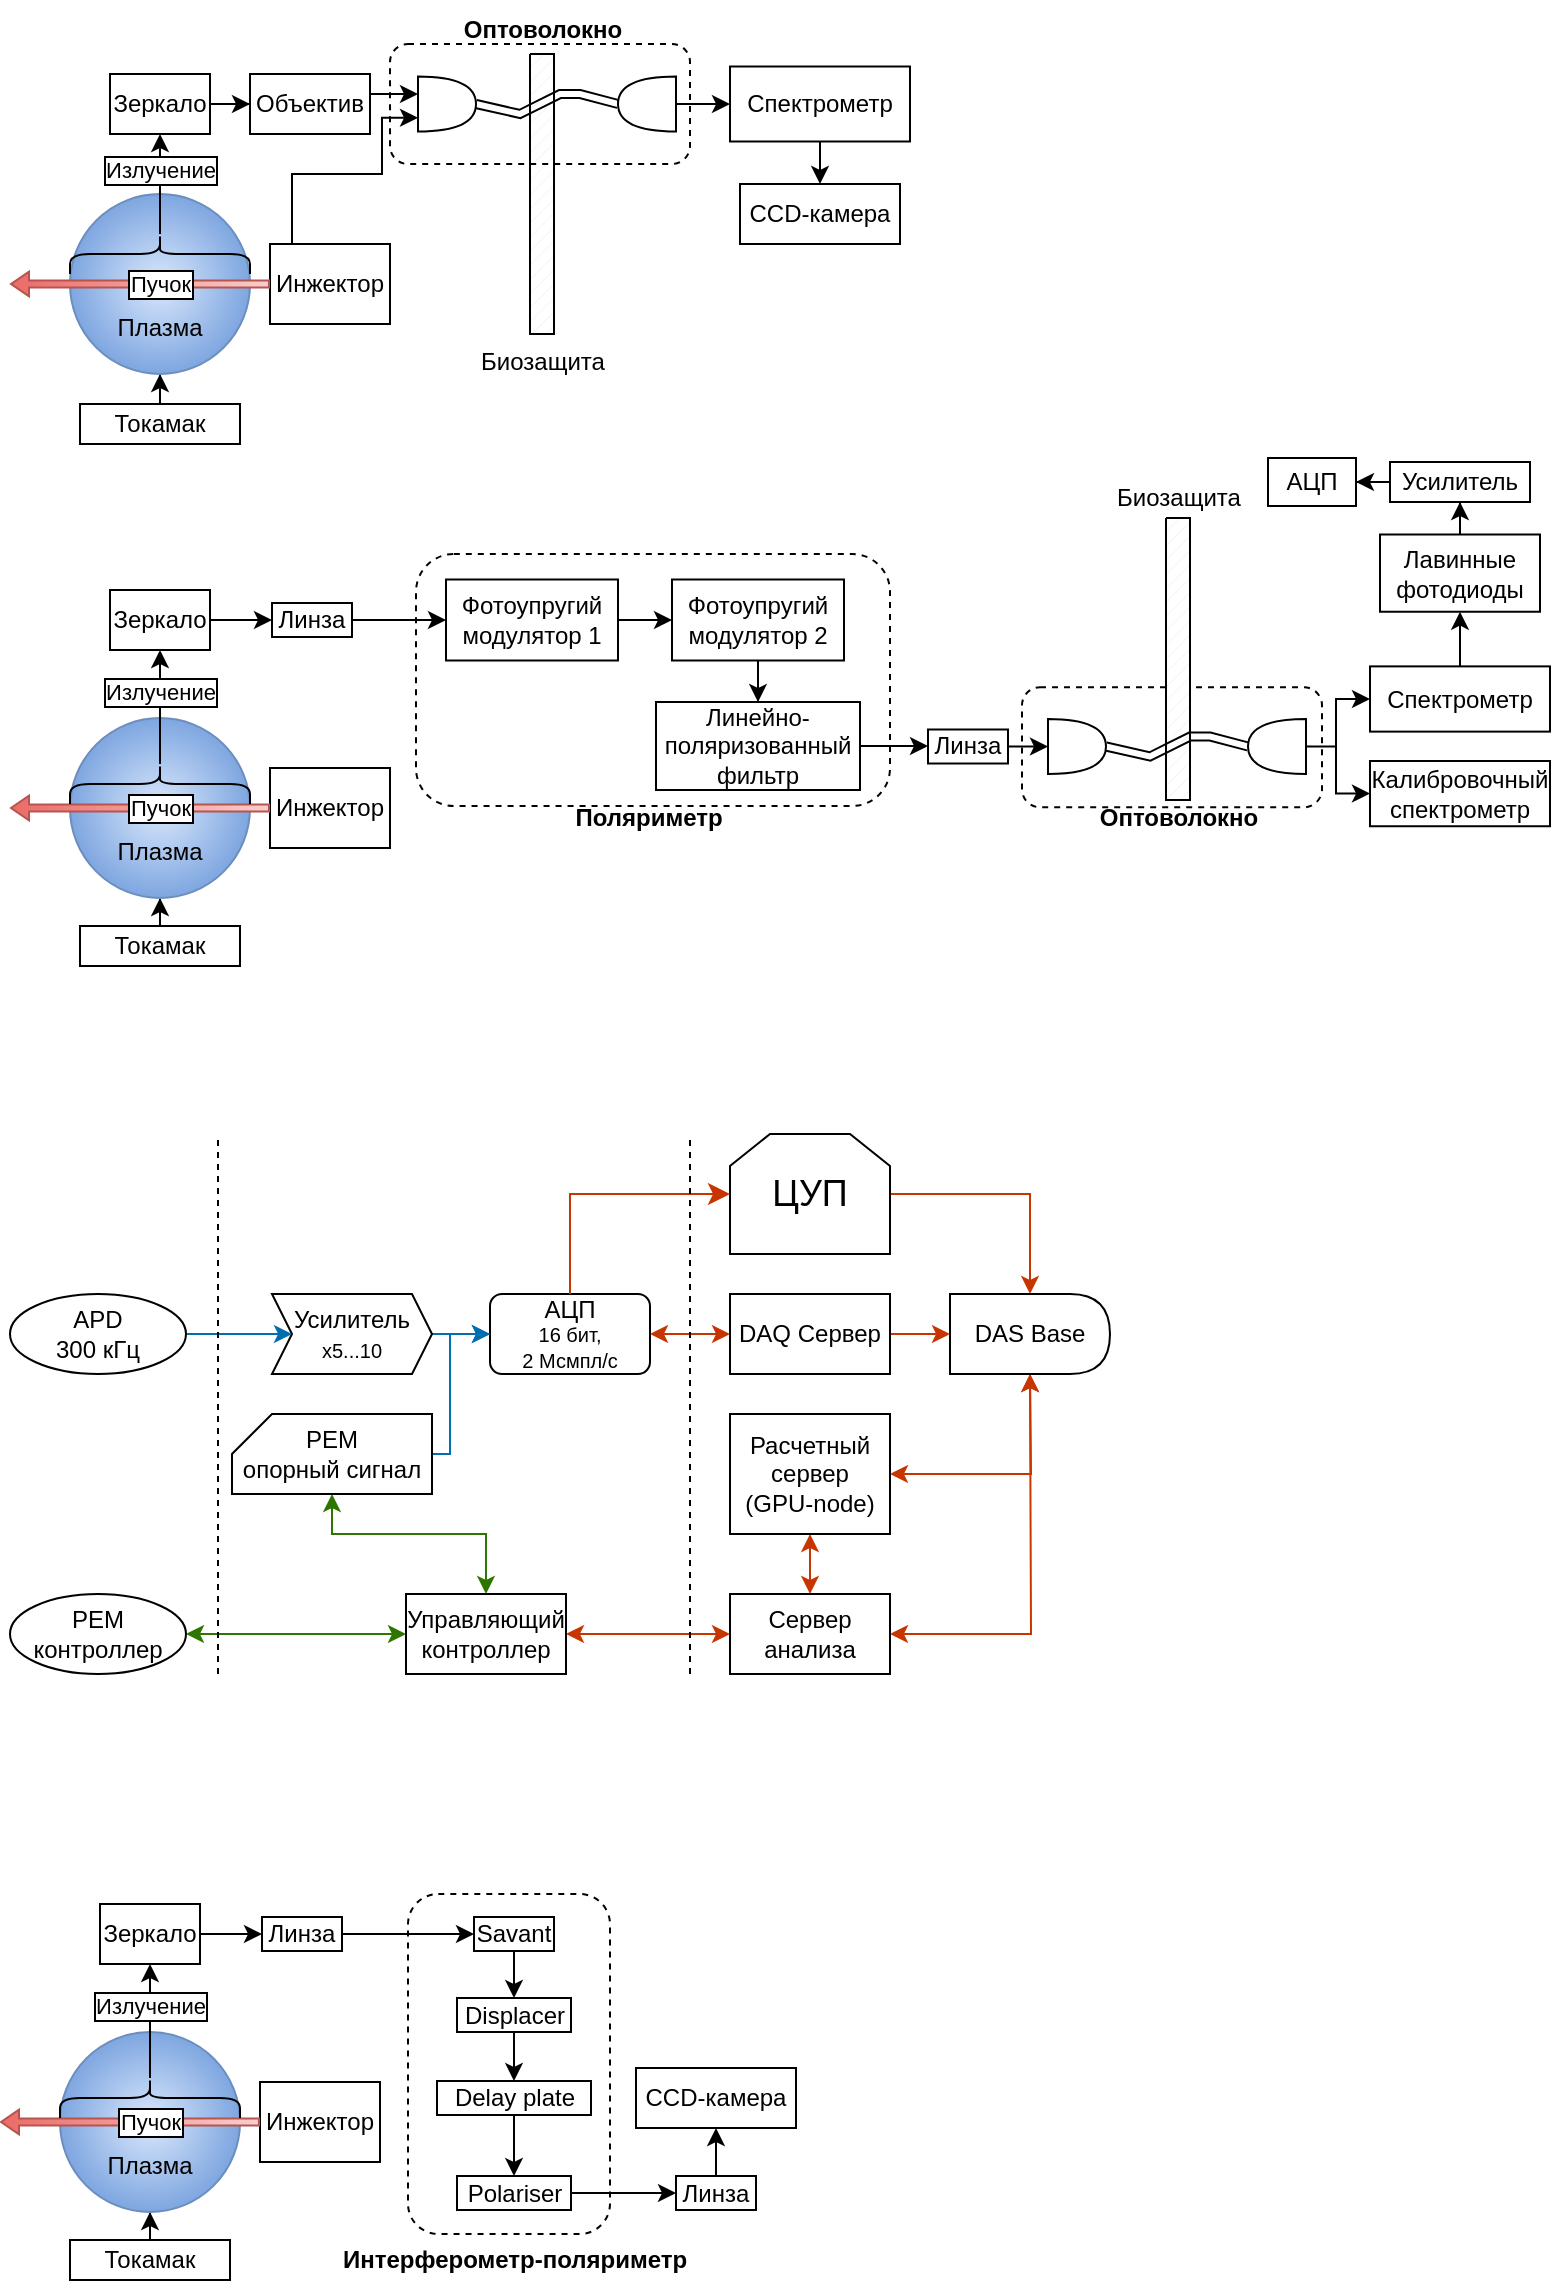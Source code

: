 <mxfile version="24.2.1" type="github">
  <diagram name="Страница — 1" id="sO5Hfu04q_IPDvUDmRCp">
    <mxGraphModel dx="1247" dy="746" grid="1" gridSize="10" guides="1" tooltips="1" connect="1" arrows="1" fold="1" page="1" pageScale="1" pageWidth="827" pageHeight="1169" math="0" shadow="0">
      <root>
        <mxCell id="0" />
        <mxCell id="1" parent="0" />
        <mxCell id="oVD-AEJCte70YSTXyg2e-155" value="&lt;div&gt;&lt;br&gt;&lt;/div&gt;" style="rounded=1;whiteSpace=wrap;html=1;fillColor=none;dashed=1;" parent="1" vertex="1">
          <mxGeometry x="546" y="426.63" width="150" height="60" as="geometry" />
        </mxCell>
        <mxCell id="oVD-AEJCte70YSTXyg2e-120" value="" style="rounded=1;whiteSpace=wrap;html=1;dashed=1;fillColor=none;" parent="1" vertex="1">
          <mxGeometry x="243" y="360" width="237" height="126" as="geometry" />
        </mxCell>
        <mxCell id="oVD-AEJCte70YSTXyg2e-181" style="edgeStyle=orthogonalEdgeStyle;rounded=0;orthogonalLoop=1;jettySize=auto;html=1;exitX=0.25;exitY=0;exitDx=0;exitDy=0;entryX=0;entryY=0.75;entryDx=0;entryDy=0;entryPerimeter=0;" parent="1" source="oVD-AEJCte70YSTXyg2e-20" target="oVD-AEJCte70YSTXyg2e-131" edge="1">
          <mxGeometry relative="1" as="geometry">
            <mxPoint x="240.0" y="141.875" as="targetPoint" />
            <mxPoint x="181" y="205" as="sourcePoint" />
            <Array as="points">
              <mxPoint x="181" y="205" />
              <mxPoint x="181" y="170" />
              <mxPoint x="226" y="170" />
              <mxPoint x="226" y="142" />
            </Array>
          </mxGeometry>
        </mxCell>
        <mxCell id="oVD-AEJCte70YSTXyg2e-20" value="Инжектор" style="rounded=0;whiteSpace=wrap;html=1;" parent="1" vertex="1">
          <mxGeometry x="170" y="205" width="60" height="40" as="geometry" />
        </mxCell>
        <mxCell id="oVD-AEJCte70YSTXyg2e-39" value="" style="edgeStyle=orthogonalEdgeStyle;rounded=0;orthogonalLoop=1;jettySize=auto;html=1;" parent="1" source="oVD-AEJCte70YSTXyg2e-21" target="oVD-AEJCte70YSTXyg2e-29" edge="1">
          <mxGeometry relative="1" as="geometry" />
        </mxCell>
        <mxCell id="oVD-AEJCte70YSTXyg2e-21" value="Токамак" style="rounded=0;whiteSpace=wrap;html=1;" parent="1" vertex="1">
          <mxGeometry x="75" y="285" width="80" height="20" as="geometry" />
        </mxCell>
        <mxCell id="oVD-AEJCte70YSTXyg2e-29" value="&lt;div&gt;&lt;br&gt;&lt;/div&gt;&lt;div&gt;&lt;br&gt;&lt;/div&gt;&lt;div&gt;&lt;br&gt;&lt;/div&gt;&lt;div&gt;&lt;span style=&quot;background-color: initial;&quot;&gt;Плазма&lt;/span&gt;&lt;br&gt;&lt;/div&gt;" style="ellipse;whiteSpace=wrap;html=1;aspect=fixed;fillColor=#dae8fc;strokeColor=#6c8ebf;gradientColor=#7ea6e0;gradientDirection=radial;" parent="1" vertex="1">
          <mxGeometry x="70" y="180" width="90" height="90" as="geometry" />
        </mxCell>
        <mxCell id="oVD-AEJCte70YSTXyg2e-32" value="" style="shape=flexArrow;endArrow=classic;html=1;rounded=0;exitX=0;exitY=0.5;exitDx=0;exitDy=0;fillColor=#f8cecc;width=3.6;endSize=2.668;endWidth=7.76;gradientColor=#ea6b66;strokeColor=#b85450;gradientDirection=west;" parent="1" source="oVD-AEJCte70YSTXyg2e-20" edge="1">
          <mxGeometry width="50" height="50" relative="1" as="geometry">
            <mxPoint x="130" y="130" as="sourcePoint" />
            <mxPoint x="40" y="225" as="targetPoint" />
          </mxGeometry>
        </mxCell>
        <mxCell id="oVD-AEJCte70YSTXyg2e-33" value="Пучок" style="edgeLabel;html=1;align=center;verticalAlign=middle;resizable=0;points=[];labelBorderColor=default;" parent="oVD-AEJCte70YSTXyg2e-32" vertex="1" connectable="0">
          <mxGeometry x="-0.342" y="1" relative="1" as="geometry">
            <mxPoint x="-12" y="-1" as="offset" />
          </mxGeometry>
        </mxCell>
        <mxCell id="oVD-AEJCte70YSTXyg2e-44" value="" style="edgeStyle=orthogonalEdgeStyle;rounded=0;orthogonalLoop=1;jettySize=auto;html=1;" parent="1" source="oVD-AEJCte70YSTXyg2e-42" target="oVD-AEJCte70YSTXyg2e-43" edge="1">
          <mxGeometry relative="1" as="geometry" />
        </mxCell>
        <mxCell id="oVD-AEJCte70YSTXyg2e-45" value="Излучение" style="edgeLabel;html=1;align=center;verticalAlign=middle;resizable=0;points=[];labelBorderColor=default;" parent="oVD-AEJCte70YSTXyg2e-44" vertex="1" connectable="0">
          <mxGeometry x="-0.405" relative="1" as="geometry">
            <mxPoint y="-17" as="offset" />
          </mxGeometry>
        </mxCell>
        <mxCell id="oVD-AEJCte70YSTXyg2e-42" value="" style="shape=curlyBracket;whiteSpace=wrap;html=1;rounded=1;flipH=1;labelPosition=right;verticalLabelPosition=middle;align=left;verticalAlign=middle;rotation=-90;size=0.5;" parent="1" vertex="1">
          <mxGeometry x="105" y="165" width="20" height="90" as="geometry" />
        </mxCell>
        <mxCell id="oVD-AEJCte70YSTXyg2e-47" value="" style="edgeStyle=orthogonalEdgeStyle;rounded=0;orthogonalLoop=1;jettySize=auto;html=1;" parent="1" source="oVD-AEJCte70YSTXyg2e-43" target="oVD-AEJCte70YSTXyg2e-46" edge="1">
          <mxGeometry relative="1" as="geometry" />
        </mxCell>
        <mxCell id="oVD-AEJCte70YSTXyg2e-43" value="Зеркало" style="rounded=0;whiteSpace=wrap;html=1;" parent="1" vertex="1">
          <mxGeometry x="90" y="120" width="50" height="30" as="geometry" />
        </mxCell>
        <mxCell id="oVD-AEJCte70YSTXyg2e-133" value="" style="edgeStyle=orthogonalEdgeStyle;rounded=0;orthogonalLoop=1;jettySize=auto;html=1;" parent="1" source="oVD-AEJCte70YSTXyg2e-46" target="oVD-AEJCte70YSTXyg2e-131" edge="1">
          <mxGeometry relative="1" as="geometry">
            <Array as="points">
              <mxPoint x="230" y="130" />
              <mxPoint x="230" y="130" />
            </Array>
          </mxGeometry>
        </mxCell>
        <mxCell id="oVD-AEJCte70YSTXyg2e-46" value="Объектив" style="rounded=0;whiteSpace=wrap;html=1;" parent="1" vertex="1">
          <mxGeometry x="160" y="120" width="60" height="30" as="geometry" />
        </mxCell>
        <mxCell id="oVD-AEJCte70YSTXyg2e-52" value="Биозащита" style="verticalLabelPosition=bottom;verticalAlign=top;html=1;shape=mxgraph.basic.patternFillRect;fillStyle=diag;step=5;fillStrokeWidth=0.2;fillStrokeColor=#dddddd;" parent="1" vertex="1">
          <mxGeometry x="300" y="110" width="12" height="140" as="geometry" />
        </mxCell>
        <mxCell id="oVD-AEJCte70YSTXyg2e-54" value="" style="curved=1;endArrow=classic;html=1;rounded=0;exitX=1;exitY=0.5;exitDx=0;exitDy=0;entryX=1;entryY=0.5;entryDx=0;entryDy=0;shape=link;entryPerimeter=0;exitPerimeter=0;" parent="1" source="oVD-AEJCte70YSTXyg2e-131" target="oVD-AEJCte70YSTXyg2e-136" edge="1">
          <mxGeometry width="50" height="50" relative="1" as="geometry">
            <mxPoint x="275" y="135" as="sourcePoint" />
            <mxPoint x="345" y="135" as="targetPoint" />
            <Array as="points">
              <mxPoint x="295" y="140" />
              <mxPoint x="305" y="135" />
              <mxPoint x="315" y="130" />
              <mxPoint x="325" y="130" />
            </Array>
          </mxGeometry>
        </mxCell>
        <mxCell id="oVD-AEJCte70YSTXyg2e-174" value="" style="edgeStyle=orthogonalEdgeStyle;rounded=0;orthogonalLoop=1;jettySize=auto;html=1;" parent="1" source="oVD-AEJCte70YSTXyg2e-56" target="oVD-AEJCte70YSTXyg2e-58" edge="1">
          <mxGeometry relative="1" as="geometry" />
        </mxCell>
        <mxCell id="oVD-AEJCte70YSTXyg2e-56" value="Спектрометр" style="rounded=0;whiteSpace=wrap;html=1;" parent="1" vertex="1">
          <mxGeometry x="400" y="116.25" width="90" height="37.5" as="geometry" />
        </mxCell>
        <mxCell id="oVD-AEJCte70YSTXyg2e-58" value="CCD-камера" style="rounded=0;whiteSpace=wrap;html=1;" parent="1" vertex="1">
          <mxGeometry x="405" y="175" width="80" height="30" as="geometry" />
        </mxCell>
        <mxCell id="oVD-AEJCte70YSTXyg2e-81" value="Инжектор" style="rounded=0;whiteSpace=wrap;html=1;" parent="1" vertex="1">
          <mxGeometry x="170" y="467" width="60" height="40" as="geometry" />
        </mxCell>
        <mxCell id="oVD-AEJCte70YSTXyg2e-82" value="" style="edgeStyle=orthogonalEdgeStyle;rounded=0;orthogonalLoop=1;jettySize=auto;html=1;" parent="1" source="oVD-AEJCte70YSTXyg2e-83" target="oVD-AEJCte70YSTXyg2e-84" edge="1">
          <mxGeometry relative="1" as="geometry" />
        </mxCell>
        <mxCell id="oVD-AEJCte70YSTXyg2e-83" value="Токамак" style="rounded=0;whiteSpace=wrap;html=1;" parent="1" vertex="1">
          <mxGeometry x="75" y="546" width="80" height="20" as="geometry" />
        </mxCell>
        <mxCell id="oVD-AEJCte70YSTXyg2e-84" value="&lt;div&gt;&lt;br&gt;&lt;/div&gt;&lt;div&gt;&lt;br&gt;&lt;/div&gt;&lt;div&gt;&lt;br&gt;&lt;/div&gt;&lt;div&gt;&lt;span style=&quot;background-color: initial;&quot;&gt;Плазма&lt;/span&gt;&lt;br&gt;&lt;/div&gt;" style="ellipse;whiteSpace=wrap;html=1;aspect=fixed;fillColor=#dae8fc;strokeColor=#6c8ebf;gradientColor=#7ea6e0;gradientDirection=radial;" parent="1" vertex="1">
          <mxGeometry x="70" y="442" width="90" height="90" as="geometry" />
        </mxCell>
        <mxCell id="oVD-AEJCte70YSTXyg2e-85" value="" style="shape=flexArrow;endArrow=classic;html=1;rounded=0;exitX=0;exitY=0.5;exitDx=0;exitDy=0;fillColor=#f8cecc;width=3.6;endSize=2.668;endWidth=7.76;gradientColor=#ea6b66;strokeColor=#b85450;gradientDirection=west;" parent="1" source="oVD-AEJCte70YSTXyg2e-81" edge="1">
          <mxGeometry width="50" height="50" relative="1" as="geometry">
            <mxPoint x="130" y="392" as="sourcePoint" />
            <mxPoint x="40" y="487" as="targetPoint" />
          </mxGeometry>
        </mxCell>
        <mxCell id="oVD-AEJCte70YSTXyg2e-86" value="Пучок" style="edgeLabel;html=1;align=center;verticalAlign=middle;resizable=0;points=[];labelBorderColor=default;" parent="oVD-AEJCte70YSTXyg2e-85" vertex="1" connectable="0">
          <mxGeometry x="-0.342" y="1" relative="1" as="geometry">
            <mxPoint x="-12" y="-1" as="offset" />
          </mxGeometry>
        </mxCell>
        <mxCell id="oVD-AEJCte70YSTXyg2e-87" value="" style="edgeStyle=orthogonalEdgeStyle;rounded=0;orthogonalLoop=1;jettySize=auto;html=1;" parent="1" source="oVD-AEJCte70YSTXyg2e-89" target="oVD-AEJCte70YSTXyg2e-91" edge="1">
          <mxGeometry relative="1" as="geometry" />
        </mxCell>
        <mxCell id="oVD-AEJCte70YSTXyg2e-88" value="Излучение" style="edgeLabel;html=1;align=center;verticalAlign=middle;resizable=0;points=[];labelBorderColor=default;" parent="oVD-AEJCte70YSTXyg2e-87" vertex="1" connectable="0">
          <mxGeometry x="-0.405" relative="1" as="geometry">
            <mxPoint y="-19" as="offset" />
          </mxGeometry>
        </mxCell>
        <mxCell id="oVD-AEJCte70YSTXyg2e-89" value="" style="shape=curlyBracket;whiteSpace=wrap;html=1;rounded=1;flipH=1;labelPosition=right;verticalLabelPosition=middle;align=left;verticalAlign=middle;rotation=-90;size=0.5;" parent="1" vertex="1">
          <mxGeometry x="105" y="430" width="20" height="90" as="geometry" />
        </mxCell>
        <mxCell id="oVD-AEJCte70YSTXyg2e-103" value="" style="edgeStyle=orthogonalEdgeStyle;rounded=0;orthogonalLoop=1;jettySize=auto;html=1;" parent="1" source="oVD-AEJCte70YSTXyg2e-91" target="oVD-AEJCte70YSTXyg2e-102" edge="1">
          <mxGeometry relative="1" as="geometry" />
        </mxCell>
        <mxCell id="oVD-AEJCte70YSTXyg2e-91" value="Зеркало" style="rounded=0;whiteSpace=wrap;html=1;" parent="1" vertex="1">
          <mxGeometry x="90" y="378" width="50" height="30" as="geometry" />
        </mxCell>
        <mxCell id="oVD-AEJCte70YSTXyg2e-108" value="" style="edgeStyle=orthogonalEdgeStyle;rounded=0;orthogonalLoop=1;jettySize=auto;html=1;" parent="1" source="oVD-AEJCte70YSTXyg2e-102" target="oVD-AEJCte70YSTXyg2e-104" edge="1">
          <mxGeometry relative="1" as="geometry" />
        </mxCell>
        <mxCell id="oVD-AEJCte70YSTXyg2e-102" value="Линза" style="rounded=0;whiteSpace=wrap;html=1;" parent="1" vertex="1">
          <mxGeometry x="171" y="384.5" width="40" height="17" as="geometry" />
        </mxCell>
        <mxCell id="oVD-AEJCte70YSTXyg2e-163" value="" style="edgeStyle=orthogonalEdgeStyle;rounded=0;orthogonalLoop=1;jettySize=auto;html=1;" parent="1" source="oVD-AEJCte70YSTXyg2e-104" target="oVD-AEJCte70YSTXyg2e-107" edge="1">
          <mxGeometry relative="1" as="geometry" />
        </mxCell>
        <mxCell id="oVD-AEJCte70YSTXyg2e-104" value="Фотоупругий модулятор 1" style="rounded=0;whiteSpace=wrap;html=1;" parent="1" vertex="1">
          <mxGeometry x="258" y="372.75" width="86" height="40.5" as="geometry" />
        </mxCell>
        <mxCell id="ZrLXco_QVbf2GpO7J4Ee-62" style="edgeStyle=orthogonalEdgeStyle;rounded=0;orthogonalLoop=1;jettySize=auto;html=1;exitX=1;exitY=0.5;exitDx=0;exitDy=0;entryX=0;entryY=0.5;entryDx=0;entryDy=0;" edge="1" parent="1" source="oVD-AEJCte70YSTXyg2e-106" target="oVD-AEJCte70YSTXyg2e-111">
          <mxGeometry relative="1" as="geometry" />
        </mxCell>
        <mxCell id="oVD-AEJCte70YSTXyg2e-106" value="Линейно-поляризованный фильтр" style="rounded=0;whiteSpace=wrap;html=1;" parent="1" vertex="1">
          <mxGeometry x="363" y="434" width="102" height="44" as="geometry" />
        </mxCell>
        <mxCell id="ZrLXco_QVbf2GpO7J4Ee-60" value="" style="edgeStyle=orthogonalEdgeStyle;rounded=0;orthogonalLoop=1;jettySize=auto;html=1;" edge="1" parent="1" source="oVD-AEJCte70YSTXyg2e-107" target="oVD-AEJCte70YSTXyg2e-106">
          <mxGeometry relative="1" as="geometry" />
        </mxCell>
        <mxCell id="oVD-AEJCte70YSTXyg2e-107" value="Фотоупругий модулятор 2" style="rounded=0;whiteSpace=wrap;html=1;" parent="1" vertex="1">
          <mxGeometry x="371" y="372.75" width="86" height="40.5" as="geometry" />
        </mxCell>
        <mxCell id="oVD-AEJCte70YSTXyg2e-111" value="Линза" style="rounded=0;whiteSpace=wrap;html=1;" parent="1" vertex="1">
          <mxGeometry x="499" y="447.75" width="40" height="17" as="geometry" />
        </mxCell>
        <mxCell id="oVD-AEJCte70YSTXyg2e-124" value="Поляриметр" style="text;html=1;align=center;verticalAlign=middle;resizable=0;points=[];autosize=1;strokeColor=none;fillColor=none;fontStyle=1" parent="1" vertex="1">
          <mxGeometry x="313.5" y="477" width="90" height="30" as="geometry" />
        </mxCell>
        <mxCell id="oVD-AEJCte70YSTXyg2e-170" style="edgeStyle=orthogonalEdgeStyle;rounded=0;orthogonalLoop=1;jettySize=auto;html=1;entryX=0.5;entryY=1;entryDx=0;entryDy=0;" parent="1" source="oVD-AEJCte70YSTXyg2e-126" target="oVD-AEJCte70YSTXyg2e-129" edge="1">
          <mxGeometry relative="1" as="geometry" />
        </mxCell>
        <mxCell id="oVD-AEJCte70YSTXyg2e-188" style="edgeStyle=orthogonalEdgeStyle;rounded=0;orthogonalLoop=1;jettySize=auto;html=1;exitX=0;exitY=0.5;exitDx=0;exitDy=0;endArrow=none;endFill=0;startArrow=classic;startFill=1;" parent="1" source="oVD-AEJCte70YSTXyg2e-126" edge="1">
          <mxGeometry relative="1" as="geometry">
            <mxPoint x="703" y="461.5" as="targetPoint" />
          </mxGeometry>
        </mxCell>
        <mxCell id="oVD-AEJCte70YSTXyg2e-126" value="Спектрометр" style="rounded=0;whiteSpace=wrap;html=1;" parent="1" vertex="1">
          <mxGeometry x="720" y="416.19" width="90" height="32.62" as="geometry" />
        </mxCell>
        <mxCell id="oVD-AEJCte70YSTXyg2e-171" style="edgeStyle=orthogonalEdgeStyle;rounded=0;orthogonalLoop=1;jettySize=auto;html=1;entryX=0.5;entryY=1;entryDx=0;entryDy=0;" parent="1" source="oVD-AEJCte70YSTXyg2e-129" target="oVD-AEJCte70YSTXyg2e-156" edge="1">
          <mxGeometry relative="1" as="geometry" />
        </mxCell>
        <mxCell id="oVD-AEJCte70YSTXyg2e-129" value="Лавинные фотодиоды" style="rounded=0;whiteSpace=wrap;html=1;" parent="1" vertex="1">
          <mxGeometry x="725" y="350.25" width="80" height="38.62" as="geometry" />
        </mxCell>
        <mxCell id="oVD-AEJCte70YSTXyg2e-131" value="" style="shape=or;whiteSpace=wrap;html=1;" parent="1" vertex="1">
          <mxGeometry x="244" y="121.25" width="29" height="27.5" as="geometry" />
        </mxCell>
        <mxCell id="oVD-AEJCte70YSTXyg2e-137" value="" style="edgeStyle=orthogonalEdgeStyle;rounded=0;orthogonalLoop=1;jettySize=auto;html=1;" parent="1" source="oVD-AEJCte70YSTXyg2e-136" target="oVD-AEJCte70YSTXyg2e-56" edge="1">
          <mxGeometry relative="1" as="geometry" />
        </mxCell>
        <mxCell id="oVD-AEJCte70YSTXyg2e-136" value="" style="shape=or;whiteSpace=wrap;html=1;rotation=-180;" parent="1" vertex="1">
          <mxGeometry x="344" y="121.25" width="29" height="27.5" as="geometry" />
        </mxCell>
        <mxCell id="oVD-AEJCte70YSTXyg2e-140" value="Оптоволокно" style="text;html=1;align=center;verticalAlign=middle;resizable=0;points=[];autosize=1;strokeColor=none;fillColor=none;fontStyle=1" parent="1" vertex="1">
          <mxGeometry x="256" y="83.25" width="100" height="30" as="geometry" />
        </mxCell>
        <mxCell id="oVD-AEJCte70YSTXyg2e-141" value="" style="verticalLabelPosition=bottom;verticalAlign=top;html=1;shape=mxgraph.basic.patternFillRect;fillStyle=diag;step=5;fillStrokeWidth=0.2;fillStrokeColor=#dddddd;" parent="1" vertex="1">
          <mxGeometry x="618" y="342" width="12" height="141" as="geometry" />
        </mxCell>
        <mxCell id="oVD-AEJCte70YSTXyg2e-142" value="" style="curved=1;endArrow=classic;html=1;rounded=0;exitX=1;exitY=0.5;exitDx=0;exitDy=0;entryX=1;entryY=0.5;entryDx=0;entryDy=0;shape=link;entryPerimeter=0;exitPerimeter=0;" parent="1" source="oVD-AEJCte70YSTXyg2e-143" target="oVD-AEJCte70YSTXyg2e-144" edge="1">
          <mxGeometry width="50" height="50" relative="1" as="geometry">
            <mxPoint x="590" y="456.25" as="sourcePoint" />
            <mxPoint x="660" y="456.25" as="targetPoint" />
            <Array as="points">
              <mxPoint x="610" y="461.25" />
              <mxPoint x="620" y="456.25" />
              <mxPoint x="630" y="451.25" />
              <mxPoint x="640" y="451.25" />
            </Array>
          </mxGeometry>
        </mxCell>
        <mxCell id="oVD-AEJCte70YSTXyg2e-143" value="" style="shape=or;whiteSpace=wrap;html=1;" parent="1" vertex="1">
          <mxGeometry x="559" y="442.5" width="29" height="27.5" as="geometry" />
        </mxCell>
        <mxCell id="oVD-AEJCte70YSTXyg2e-144" value="" style="shape=or;whiteSpace=wrap;html=1;rotation=-180;" parent="1" vertex="1">
          <mxGeometry x="659" y="442.5" width="29" height="27.5" as="geometry" />
        </mxCell>
        <mxCell id="oVD-AEJCte70YSTXyg2e-146" value="Оптоволокно" style="text;html=1;align=center;verticalAlign=middle;resizable=0;points=[];autosize=1;strokeColor=none;fillColor=none;fontStyle=1" parent="1" vertex="1">
          <mxGeometry x="574" y="477" width="100" height="30" as="geometry" />
        </mxCell>
        <mxCell id="oVD-AEJCte70YSTXyg2e-150" style="edgeStyle=orthogonalEdgeStyle;rounded=0;orthogonalLoop=1;jettySize=auto;html=1;exitX=1;exitY=0.5;exitDx=0;exitDy=0;entryX=0;entryY=0.5;entryDx=0;entryDy=0;entryPerimeter=0;" parent="1" source="oVD-AEJCte70YSTXyg2e-111" target="oVD-AEJCte70YSTXyg2e-143" edge="1">
          <mxGeometry relative="1" as="geometry" />
        </mxCell>
        <mxCell id="oVD-AEJCte70YSTXyg2e-191" style="edgeStyle=orthogonalEdgeStyle;rounded=0;orthogonalLoop=1;jettySize=auto;html=1;entryX=1;entryY=0.5;entryDx=0;entryDy=0;" parent="1" source="oVD-AEJCte70YSTXyg2e-156" target="oVD-AEJCte70YSTXyg2e-157" edge="1">
          <mxGeometry relative="1" as="geometry" />
        </mxCell>
        <mxCell id="oVD-AEJCte70YSTXyg2e-156" value="Усилитель" style="rounded=0;whiteSpace=wrap;html=1;" parent="1" vertex="1">
          <mxGeometry x="730" y="314" width="70" height="20" as="geometry" />
        </mxCell>
        <mxCell id="oVD-AEJCte70YSTXyg2e-157" value="АЦП" style="rounded=0;whiteSpace=wrap;html=1;" parent="1" vertex="1">
          <mxGeometry x="669" y="312" width="44" height="24" as="geometry" />
        </mxCell>
        <mxCell id="oVD-AEJCte70YSTXyg2e-173" value="Биозащита" style="text;html=1;align=center;verticalAlign=middle;resizable=0;points=[];autosize=1;strokeColor=none;fillColor=none;" parent="1" vertex="1">
          <mxGeometry x="579" y="317" width="90" height="30" as="geometry" />
        </mxCell>
        <mxCell id="oVD-AEJCte70YSTXyg2e-138" value="&lt;div&gt;&lt;br&gt;&lt;/div&gt;" style="rounded=1;whiteSpace=wrap;html=1;fillColor=none;dashed=1;" parent="1" vertex="1">
          <mxGeometry x="230" y="105" width="150" height="60" as="geometry" />
        </mxCell>
        <mxCell id="oVD-AEJCte70YSTXyg2e-189" style="edgeStyle=orthogonalEdgeStyle;rounded=0;orthogonalLoop=1;jettySize=auto;html=1;exitX=0;exitY=0.5;exitDx=0;exitDy=0;startArrow=classic;startFill=1;endArrow=none;endFill=0;" parent="1" source="oVD-AEJCte70YSTXyg2e-182" edge="1">
          <mxGeometry relative="1" as="geometry">
            <mxPoint x="703" y="451.5" as="targetPoint" />
          </mxGeometry>
        </mxCell>
        <mxCell id="oVD-AEJCte70YSTXyg2e-182" value="Калибровочный спектрометр" style="rounded=0;whiteSpace=wrap;html=1;" parent="1" vertex="1">
          <mxGeometry x="720" y="463.5" width="90" height="32.62" as="geometry" />
        </mxCell>
        <mxCell id="oVD-AEJCte70YSTXyg2e-186" value="" style="endArrow=none;html=1;rounded=0;noJump=1;orthogonal=1;exitX=0;exitY=0.5;exitDx=0;exitDy=0;exitPerimeter=0;" parent="1" source="oVD-AEJCte70YSTXyg2e-144" edge="1">
          <mxGeometry width="50" height="50" relative="1" as="geometry">
            <mxPoint x="693" y="461.288" as="sourcePoint" />
            <mxPoint x="703" y="456.288" as="targetPoint" />
          </mxGeometry>
        </mxCell>
        <mxCell id="oVD-AEJCte70YSTXyg2e-228" style="edgeStyle=orthogonalEdgeStyle;rounded=0;orthogonalLoop=1;jettySize=auto;html=1;entryX=0.5;entryY=0;entryDx=0;entryDy=0;fillColor=#fa6800;strokeColor=#C73500;" parent="1" source="oVD-AEJCte70YSTXyg2e-192" target="oVD-AEJCte70YSTXyg2e-223" edge="1">
          <mxGeometry relative="1" as="geometry" />
        </mxCell>
        <mxCell id="oVD-AEJCte70YSTXyg2e-192" value="&lt;font style=&quot;font-size: 18px;&quot;&gt;ЦУП&lt;/font&gt;" style="shape=loopLimit;whiteSpace=wrap;html=1;" parent="1" vertex="1">
          <mxGeometry x="400" y="650" width="80" height="60" as="geometry" />
        </mxCell>
        <mxCell id="oVD-AEJCte70YSTXyg2e-229" value="" style="edgeStyle=orthogonalEdgeStyle;rounded=0;orthogonalLoop=1;jettySize=auto;html=1;startArrow=classic;startFill=1;fillColor=#fa6800;strokeColor=#C73500;" parent="1" source="oVD-AEJCte70YSTXyg2e-193" target="oVD-AEJCte70YSTXyg2e-218" edge="1">
          <mxGeometry relative="1" as="geometry" />
        </mxCell>
        <mxCell id="oVD-AEJCte70YSTXyg2e-193" value="&lt;p style=&quot;line-height: 100%;&quot;&gt;АЦП&lt;br&gt;&lt;font style=&quot;font-size: 10px;&quot;&gt;16 бит,&lt;br&gt;2 Мсмпл/с&lt;/font&gt;&lt;/p&gt;" style="rounded=1;whiteSpace=wrap;html=1;" parent="1" vertex="1">
          <mxGeometry x="280" y="730" width="80" height="40" as="geometry" />
        </mxCell>
        <mxCell id="oVD-AEJCte70YSTXyg2e-198" value="" style="edgeStyle=orthogonalEdgeStyle;rounded=0;orthogonalLoop=1;jettySize=auto;html=1;fillColor=#1ba1e2;strokeColor=#006EAF;" parent="1" source="oVD-AEJCte70YSTXyg2e-197" target="oVD-AEJCte70YSTXyg2e-193" edge="1">
          <mxGeometry relative="1" as="geometry" />
        </mxCell>
        <mxCell id="oVD-AEJCte70YSTXyg2e-197" value="Усилитель&lt;br&gt;&lt;font style=&quot;font-size: 10px;&quot;&gt;х5...10&lt;/font&gt;" style="shape=step;perimeter=stepPerimeter;whiteSpace=wrap;html=1;fixedSize=1;size=10;" parent="1" vertex="1">
          <mxGeometry x="171" y="730" width="80" height="40" as="geometry" />
        </mxCell>
        <mxCell id="oVD-AEJCte70YSTXyg2e-203" value="" style="edgeStyle=orthogonalEdgeStyle;rounded=0;orthogonalLoop=1;jettySize=auto;html=1;fillColor=#1ba1e2;strokeColor=#006EAF;" parent="1" source="oVD-AEJCte70YSTXyg2e-202" target="oVD-AEJCte70YSTXyg2e-197" edge="1">
          <mxGeometry relative="1" as="geometry" />
        </mxCell>
        <mxCell id="oVD-AEJCte70YSTXyg2e-202" value="APD&lt;br&gt;300 кГц" style="ellipse;whiteSpace=wrap;html=1;" parent="1" vertex="1">
          <mxGeometry x="40" y="730" width="88" height="40" as="geometry" />
        </mxCell>
        <mxCell id="oVD-AEJCte70YSTXyg2e-206" style="edgeStyle=orthogonalEdgeStyle;rounded=0;orthogonalLoop=1;jettySize=auto;html=1;entryX=0;entryY=0.5;entryDx=0;entryDy=0;fillColor=#1ba1e2;strokeColor=#006EAF;" parent="1" source="oVD-AEJCte70YSTXyg2e-204" target="oVD-AEJCte70YSTXyg2e-193" edge="1">
          <mxGeometry relative="1" as="geometry">
            <Array as="points">
              <mxPoint x="260" y="810" />
              <mxPoint x="260" y="750" />
            </Array>
          </mxGeometry>
        </mxCell>
        <mxCell id="oVD-AEJCte70YSTXyg2e-215" style="edgeStyle=orthogonalEdgeStyle;rounded=0;orthogonalLoop=1;jettySize=auto;html=1;entryX=0.5;entryY=0;entryDx=0;entryDy=0;startArrow=classic;startFill=1;fillColor=#60a917;strokeColor=#2D7600;exitX=0.5;exitY=1;exitDx=0;exitDy=0;exitPerimeter=0;" parent="1" source="oVD-AEJCte70YSTXyg2e-204" edge="1">
          <mxGeometry relative="1" as="geometry">
            <mxPoint x="277.99" y="880" as="targetPoint" />
            <mxPoint x="199.998" y="830" as="sourcePoint" />
            <Array as="points">
              <mxPoint x="201" y="850" />
              <mxPoint x="278" y="850" />
            </Array>
          </mxGeometry>
        </mxCell>
        <mxCell id="oVD-AEJCte70YSTXyg2e-204" value="PEM &lt;br&gt;опорный сигнал" style="shape=card;whiteSpace=wrap;html=1;size=20;" parent="1" vertex="1">
          <mxGeometry x="151" y="790" width="100" height="40" as="geometry" />
        </mxCell>
        <mxCell id="oVD-AEJCte70YSTXyg2e-209" style="edgeStyle=orthogonalEdgeStyle;rounded=0;orthogonalLoop=1;jettySize=auto;html=1;entryX=0;entryY=0.5;entryDx=0;entryDy=0;startArrow=classic;startFill=1;fillColor=#60a917;strokeColor=#2D7600;" parent="1" source="oVD-AEJCte70YSTXyg2e-207" target="oVD-AEJCte70YSTXyg2e-208" edge="1">
          <mxGeometry relative="1" as="geometry" />
        </mxCell>
        <mxCell id="oVD-AEJCte70YSTXyg2e-207" value="PEM контроллер" style="ellipse;whiteSpace=wrap;html=1;" parent="1" vertex="1">
          <mxGeometry x="40" y="880" width="88" height="40" as="geometry" />
        </mxCell>
        <mxCell id="oVD-AEJCte70YSTXyg2e-224" value="" style="edgeStyle=orthogonalEdgeStyle;rounded=0;orthogonalLoop=1;jettySize=auto;html=1;startArrow=classic;startFill=1;fillColor=#fa6800;strokeColor=#C73500;" parent="1" source="oVD-AEJCte70YSTXyg2e-208" target="oVD-AEJCte70YSTXyg2e-219" edge="1">
          <mxGeometry relative="1" as="geometry" />
        </mxCell>
        <mxCell id="oVD-AEJCte70YSTXyg2e-208" value="Управляющий контроллер" style="rounded=0;whiteSpace=wrap;html=1;" parent="1" vertex="1">
          <mxGeometry x="238" y="880" width="80" height="40" as="geometry" />
        </mxCell>
        <mxCell id="oVD-AEJCte70YSTXyg2e-230" value="" style="edgeStyle=orthogonalEdgeStyle;rounded=0;orthogonalLoop=1;jettySize=auto;html=1;fillColor=#fa6800;strokeColor=#C73500;" parent="1" source="oVD-AEJCte70YSTXyg2e-218" target="oVD-AEJCte70YSTXyg2e-223" edge="1">
          <mxGeometry relative="1" as="geometry" />
        </mxCell>
        <mxCell id="oVD-AEJCte70YSTXyg2e-218" value="DAQ Сервер" style="rounded=0;whiteSpace=wrap;html=1;" parent="1" vertex="1">
          <mxGeometry x="400" y="730" width="80" height="40" as="geometry" />
        </mxCell>
        <mxCell id="oVD-AEJCte70YSTXyg2e-225" value="" style="edgeStyle=orthogonalEdgeStyle;rounded=0;orthogonalLoop=1;jettySize=auto;html=1;startArrow=classic;startFill=1;fillColor=#fa6800;strokeColor=#C73500;" parent="1" source="oVD-AEJCte70YSTXyg2e-219" target="oVD-AEJCte70YSTXyg2e-221" edge="1">
          <mxGeometry relative="1" as="geometry" />
        </mxCell>
        <mxCell id="oVD-AEJCte70YSTXyg2e-238" style="edgeStyle=orthogonalEdgeStyle;rounded=0;orthogonalLoop=1;jettySize=auto;html=1;jumpStyle=none;fillColor=#fa6800;strokeColor=#C73500;startArrow=classic;startFill=1;" parent="1" source="oVD-AEJCte70YSTXyg2e-219" edge="1">
          <mxGeometry relative="1" as="geometry">
            <mxPoint x="550.0" y="770.0" as="targetPoint" />
          </mxGeometry>
        </mxCell>
        <mxCell id="oVD-AEJCte70YSTXyg2e-219" value="Сервер анализа" style="rounded=0;whiteSpace=wrap;html=1;" parent="1" vertex="1">
          <mxGeometry x="400" y="880" width="80" height="40" as="geometry" />
        </mxCell>
        <mxCell id="oVD-AEJCte70YSTXyg2e-239" style="edgeStyle=orthogonalEdgeStyle;rounded=0;orthogonalLoop=1;jettySize=auto;html=1;fillColor=#fa6800;strokeColor=#C73500;startArrow=classic;startFill=1;" parent="1" source="oVD-AEJCte70YSTXyg2e-221" edge="1">
          <mxGeometry relative="1" as="geometry">
            <mxPoint x="550" y="770" as="targetPoint" />
          </mxGeometry>
        </mxCell>
        <mxCell id="oVD-AEJCte70YSTXyg2e-221" value="Расчетный сервер&lt;br&gt;(GPU-node)" style="rounded=0;whiteSpace=wrap;html=1;" parent="1" vertex="1">
          <mxGeometry x="400" y="790" width="80" height="60" as="geometry" />
        </mxCell>
        <mxCell id="oVD-AEJCte70YSTXyg2e-223" value="DAS Base" style="shape=delay;whiteSpace=wrap;html=1;" parent="1" vertex="1">
          <mxGeometry x="510" y="730" width="80" height="40" as="geometry" />
        </mxCell>
        <mxCell id="oVD-AEJCte70YSTXyg2e-235" value="" style="edgeStyle=segmentEdgeStyle;endArrow=none;html=1;curved=0;rounded=0;endSize=8;startSize=8;endFill=0;startArrow=classic;startFill=1;entryX=0.5;entryY=0;entryDx=0;entryDy=0;exitX=0;exitY=0.5;exitDx=0;exitDy=0;fillColor=#fa6800;strokeColor=#C73500;" parent="1" source="oVD-AEJCte70YSTXyg2e-192" target="oVD-AEJCte70YSTXyg2e-193" edge="1">
          <mxGeometry width="50" height="50" relative="1" as="geometry">
            <mxPoint x="285" y="690" as="sourcePoint" />
            <mxPoint x="335" y="640" as="targetPoint" />
          </mxGeometry>
        </mxCell>
        <mxCell id="oVD-AEJCte70YSTXyg2e-236" value="" style="endArrow=none;dashed=1;html=1;rounded=0;" parent="1" edge="1">
          <mxGeometry width="50" height="50" relative="1" as="geometry">
            <mxPoint x="380" y="920" as="sourcePoint" />
            <mxPoint x="380" y="650" as="targetPoint" />
          </mxGeometry>
        </mxCell>
        <mxCell id="oVD-AEJCte70YSTXyg2e-237" value="" style="endArrow=none;dashed=1;html=1;rounded=0;" parent="1" edge="1">
          <mxGeometry width="50" height="50" relative="1" as="geometry">
            <mxPoint x="144" y="920" as="sourcePoint" />
            <mxPoint x="144" y="650" as="targetPoint" />
          </mxGeometry>
        </mxCell>
        <mxCell id="ZrLXco_QVbf2GpO7J4Ee-2" value="" style="rounded=1;whiteSpace=wrap;html=1;dashed=1;fillColor=none;" vertex="1" parent="1">
          <mxGeometry x="239" y="1030" width="101" height="170" as="geometry" />
        </mxCell>
        <mxCell id="ZrLXco_QVbf2GpO7J4Ee-3" value="Инжектор" style="rounded=0;whiteSpace=wrap;html=1;" vertex="1" parent="1">
          <mxGeometry x="165" y="1124" width="60" height="40" as="geometry" />
        </mxCell>
        <mxCell id="ZrLXco_QVbf2GpO7J4Ee-4" value="" style="edgeStyle=orthogonalEdgeStyle;rounded=0;orthogonalLoop=1;jettySize=auto;html=1;" edge="1" parent="1" source="ZrLXco_QVbf2GpO7J4Ee-5" target="ZrLXco_QVbf2GpO7J4Ee-6">
          <mxGeometry relative="1" as="geometry" />
        </mxCell>
        <mxCell id="ZrLXco_QVbf2GpO7J4Ee-5" value="Токамак" style="rounded=0;whiteSpace=wrap;html=1;" vertex="1" parent="1">
          <mxGeometry x="70" y="1203" width="80" height="20" as="geometry" />
        </mxCell>
        <mxCell id="ZrLXco_QVbf2GpO7J4Ee-6" value="&lt;div&gt;&lt;br&gt;&lt;/div&gt;&lt;div&gt;&lt;br&gt;&lt;/div&gt;&lt;div&gt;&lt;br&gt;&lt;/div&gt;&lt;div&gt;&lt;span style=&quot;background-color: initial;&quot;&gt;Плазма&lt;/span&gt;&lt;br&gt;&lt;/div&gt;" style="ellipse;whiteSpace=wrap;html=1;aspect=fixed;fillColor=#dae8fc;strokeColor=#6c8ebf;gradientColor=#7ea6e0;gradientDirection=radial;" vertex="1" parent="1">
          <mxGeometry x="65" y="1099" width="90" height="90" as="geometry" />
        </mxCell>
        <mxCell id="ZrLXco_QVbf2GpO7J4Ee-7" value="" style="shape=flexArrow;endArrow=classic;html=1;rounded=0;exitX=0;exitY=0.5;exitDx=0;exitDy=0;fillColor=#f8cecc;width=3.6;endSize=2.668;endWidth=7.76;gradientColor=#ea6b66;strokeColor=#b85450;gradientDirection=west;" edge="1" parent="1" source="ZrLXco_QVbf2GpO7J4Ee-3">
          <mxGeometry width="50" height="50" relative="1" as="geometry">
            <mxPoint x="125" y="1049" as="sourcePoint" />
            <mxPoint x="35" y="1144" as="targetPoint" />
          </mxGeometry>
        </mxCell>
        <mxCell id="ZrLXco_QVbf2GpO7J4Ee-8" value="Пучок" style="edgeLabel;html=1;align=center;verticalAlign=middle;resizable=0;points=[];labelBorderColor=default;" vertex="1" connectable="0" parent="ZrLXco_QVbf2GpO7J4Ee-7">
          <mxGeometry x="-0.342" y="1" relative="1" as="geometry">
            <mxPoint x="-12" y="-1" as="offset" />
          </mxGeometry>
        </mxCell>
        <mxCell id="ZrLXco_QVbf2GpO7J4Ee-9" value="" style="edgeStyle=orthogonalEdgeStyle;rounded=0;orthogonalLoop=1;jettySize=auto;html=1;" edge="1" parent="1" source="ZrLXco_QVbf2GpO7J4Ee-11" target="ZrLXco_QVbf2GpO7J4Ee-13">
          <mxGeometry relative="1" as="geometry" />
        </mxCell>
        <mxCell id="ZrLXco_QVbf2GpO7J4Ee-10" value="Излучение" style="edgeLabel;html=1;align=center;verticalAlign=middle;resizable=0;points=[];labelBorderColor=default;" vertex="1" connectable="0" parent="ZrLXco_QVbf2GpO7J4Ee-9">
          <mxGeometry x="-0.405" relative="1" as="geometry">
            <mxPoint y="-19" as="offset" />
          </mxGeometry>
        </mxCell>
        <mxCell id="ZrLXco_QVbf2GpO7J4Ee-11" value="" style="shape=curlyBracket;whiteSpace=wrap;html=1;rounded=1;flipH=1;labelPosition=right;verticalLabelPosition=middle;align=left;verticalAlign=middle;rotation=-90;size=0.5;" vertex="1" parent="1">
          <mxGeometry x="100" y="1087" width="20" height="90" as="geometry" />
        </mxCell>
        <mxCell id="ZrLXco_QVbf2GpO7J4Ee-12" value="" style="edgeStyle=orthogonalEdgeStyle;rounded=0;orthogonalLoop=1;jettySize=auto;html=1;" edge="1" parent="1" source="ZrLXco_QVbf2GpO7J4Ee-13" target="ZrLXco_QVbf2GpO7J4Ee-15">
          <mxGeometry relative="1" as="geometry" />
        </mxCell>
        <mxCell id="ZrLXco_QVbf2GpO7J4Ee-13" value="Зеркало" style="rounded=0;whiteSpace=wrap;html=1;" vertex="1" parent="1">
          <mxGeometry x="85" y="1035" width="50" height="30" as="geometry" />
        </mxCell>
        <mxCell id="ZrLXco_QVbf2GpO7J4Ee-50" value="" style="edgeStyle=orthogonalEdgeStyle;rounded=0;orthogonalLoop=1;jettySize=auto;html=1;" edge="1" parent="1" source="ZrLXco_QVbf2GpO7J4Ee-15" target="ZrLXco_QVbf2GpO7J4Ee-44">
          <mxGeometry relative="1" as="geometry" />
        </mxCell>
        <mxCell id="ZrLXco_QVbf2GpO7J4Ee-15" value="Линза" style="rounded=0;whiteSpace=wrap;html=1;" vertex="1" parent="1">
          <mxGeometry x="166" y="1041.5" width="40" height="17" as="geometry" />
        </mxCell>
        <mxCell id="ZrLXco_QVbf2GpO7J4Ee-23" value="Интерферометр-поляриметр" style="text;html=1;align=center;verticalAlign=middle;resizable=0;points=[];autosize=1;strokeColor=none;fillColor=none;fontStyle=1" vertex="1" parent="1">
          <mxGeometry x="202" y="1198" width="180" height="30" as="geometry" />
        </mxCell>
        <mxCell id="ZrLXco_QVbf2GpO7J4Ee-53" style="edgeStyle=orthogonalEdgeStyle;rounded=0;orthogonalLoop=1;jettySize=auto;html=1;exitX=0.5;exitY=1;exitDx=0;exitDy=0;entryX=0.5;entryY=0;entryDx=0;entryDy=0;" edge="1" parent="1" source="ZrLXco_QVbf2GpO7J4Ee-43" target="ZrLXco_QVbf2GpO7J4Ee-45">
          <mxGeometry relative="1" as="geometry" />
        </mxCell>
        <mxCell id="ZrLXco_QVbf2GpO7J4Ee-43" value="Displacer" style="rounded=0;whiteSpace=wrap;html=1;" vertex="1" parent="1">
          <mxGeometry x="263.5" y="1082" width="57" height="17" as="geometry" />
        </mxCell>
        <mxCell id="ZrLXco_QVbf2GpO7J4Ee-52" style="edgeStyle=orthogonalEdgeStyle;rounded=0;orthogonalLoop=1;jettySize=auto;html=1;exitX=0.5;exitY=1;exitDx=0;exitDy=0;entryX=0.5;entryY=0;entryDx=0;entryDy=0;" edge="1" parent="1" source="ZrLXco_QVbf2GpO7J4Ee-44" target="ZrLXco_QVbf2GpO7J4Ee-43">
          <mxGeometry relative="1" as="geometry" />
        </mxCell>
        <mxCell id="ZrLXco_QVbf2GpO7J4Ee-44" value="Savant" style="rounded=0;whiteSpace=wrap;html=1;" vertex="1" parent="1">
          <mxGeometry x="272" y="1041.5" width="40" height="17" as="geometry" />
        </mxCell>
        <mxCell id="ZrLXco_QVbf2GpO7J4Ee-54" style="edgeStyle=orthogonalEdgeStyle;rounded=0;orthogonalLoop=1;jettySize=auto;html=1;exitX=0.5;exitY=1;exitDx=0;exitDy=0;entryX=0.5;entryY=0;entryDx=0;entryDy=0;" edge="1" parent="1" source="ZrLXco_QVbf2GpO7J4Ee-45" target="ZrLXco_QVbf2GpO7J4Ee-47">
          <mxGeometry relative="1" as="geometry" />
        </mxCell>
        <mxCell id="ZrLXco_QVbf2GpO7J4Ee-45" value="Delay plate" style="rounded=0;whiteSpace=wrap;html=1;" vertex="1" parent="1">
          <mxGeometry x="253.5" y="1123.5" width="77" height="17" as="geometry" />
        </mxCell>
        <mxCell id="ZrLXco_QVbf2GpO7J4Ee-56" style="edgeStyle=orthogonalEdgeStyle;rounded=0;orthogonalLoop=1;jettySize=auto;html=1;exitX=1;exitY=0.5;exitDx=0;exitDy=0;entryX=0;entryY=0.5;entryDx=0;entryDy=0;" edge="1" parent="1" source="ZrLXco_QVbf2GpO7J4Ee-47" target="ZrLXco_QVbf2GpO7J4Ee-49">
          <mxGeometry relative="1" as="geometry" />
        </mxCell>
        <mxCell id="ZrLXco_QVbf2GpO7J4Ee-47" value="Polariser" style="rounded=0;whiteSpace=wrap;html=1;" vertex="1" parent="1">
          <mxGeometry x="263.5" y="1171" width="57" height="17" as="geometry" />
        </mxCell>
        <mxCell id="ZrLXco_QVbf2GpO7J4Ee-59" value="" style="edgeStyle=orthogonalEdgeStyle;rounded=0;orthogonalLoop=1;jettySize=auto;html=1;" edge="1" parent="1" source="ZrLXco_QVbf2GpO7J4Ee-49" target="ZrLXco_QVbf2GpO7J4Ee-57">
          <mxGeometry relative="1" as="geometry" />
        </mxCell>
        <mxCell id="ZrLXco_QVbf2GpO7J4Ee-49" value="Линза" style="rounded=0;whiteSpace=wrap;html=1;" vertex="1" parent="1">
          <mxGeometry x="373" y="1171" width="40" height="17" as="geometry" />
        </mxCell>
        <mxCell id="ZrLXco_QVbf2GpO7J4Ee-57" value="CCD-камера" style="rounded=0;whiteSpace=wrap;html=1;" vertex="1" parent="1">
          <mxGeometry x="353" y="1117" width="80" height="30" as="geometry" />
        </mxCell>
      </root>
    </mxGraphModel>
  </diagram>
</mxfile>
